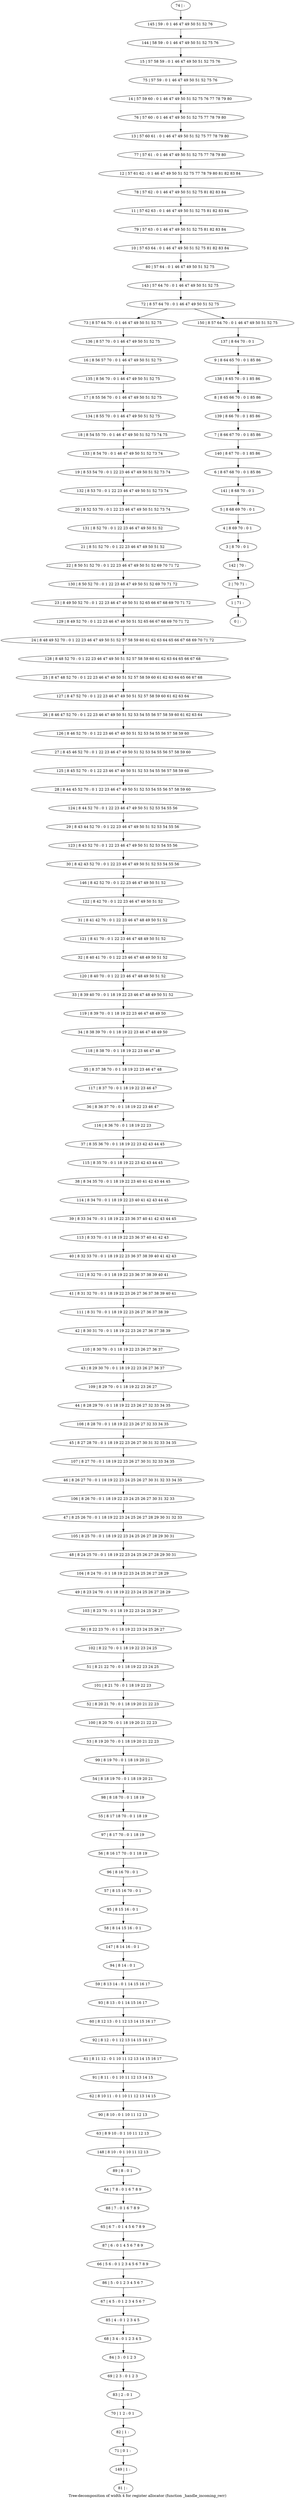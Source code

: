 digraph G {
graph [label="Tree-decomposition of width 4 for register allocator (function _handle_incoming_rerr)"]
0[label="0 | : "];
1[label="1 | 71 : "];
2[label="2 | 70 71 : "];
3[label="3 | 8 70 : 0 1 "];
4[label="4 | 8 69 70 : 0 1 "];
5[label="5 | 8 68 69 70 : 0 1 "];
6[label="6 | 8 67 68 70 : 0 1 85 86 "];
7[label="7 | 8 66 67 70 : 0 1 85 86 "];
8[label="8 | 8 65 66 70 : 0 1 85 86 "];
9[label="9 | 8 64 65 70 : 0 1 85 86 "];
10[label="10 | 57 63 64 : 0 1 46 47 49 50 51 52 75 81 82 83 84 "];
11[label="11 | 57 62 63 : 0 1 46 47 49 50 51 52 75 81 82 83 84 "];
12[label="12 | 57 61 62 : 0 1 46 47 49 50 51 52 75 77 78 79 80 81 82 83 84 "];
13[label="13 | 57 60 61 : 0 1 46 47 49 50 51 52 75 77 78 79 80 "];
14[label="14 | 57 59 60 : 0 1 46 47 49 50 51 52 75 76 77 78 79 80 "];
15[label="15 | 57 58 59 : 0 1 46 47 49 50 51 52 75 76 "];
16[label="16 | 8 56 57 70 : 0 1 46 47 49 50 51 52 75 "];
17[label="17 | 8 55 56 70 : 0 1 46 47 49 50 51 52 75 "];
18[label="18 | 8 54 55 70 : 0 1 46 47 49 50 51 52 73 74 75 "];
19[label="19 | 8 53 54 70 : 0 1 22 23 46 47 49 50 51 52 73 74 "];
20[label="20 | 8 52 53 70 : 0 1 22 23 46 47 49 50 51 52 73 74 "];
21[label="21 | 8 51 52 70 : 0 1 22 23 46 47 49 50 51 52 "];
22[label="22 | 8 50 51 52 70 : 0 1 22 23 46 47 49 50 51 52 69 70 71 72 "];
23[label="23 | 8 49 50 52 70 : 0 1 22 23 46 47 49 50 51 52 65 66 67 68 69 70 71 72 "];
24[label="24 | 8 48 49 52 70 : 0 1 22 23 46 47 49 50 51 52 57 58 59 60 61 62 63 64 65 66 67 68 69 70 71 72 "];
25[label="25 | 8 47 48 52 70 : 0 1 22 23 46 47 49 50 51 52 57 58 59 60 61 62 63 64 65 66 67 68 "];
26[label="26 | 8 46 47 52 70 : 0 1 22 23 46 47 49 50 51 52 53 54 55 56 57 58 59 60 61 62 63 64 "];
27[label="27 | 8 45 46 52 70 : 0 1 22 23 46 47 49 50 51 52 53 54 55 56 57 58 59 60 "];
28[label="28 | 8 44 45 52 70 : 0 1 22 23 46 47 49 50 51 52 53 54 55 56 57 58 59 60 "];
29[label="29 | 8 43 44 52 70 : 0 1 22 23 46 47 49 50 51 52 53 54 55 56 "];
30[label="30 | 8 42 43 52 70 : 0 1 22 23 46 47 49 50 51 52 53 54 55 56 "];
31[label="31 | 8 41 42 70 : 0 1 22 23 46 47 48 49 50 51 52 "];
32[label="32 | 8 40 41 70 : 0 1 22 23 46 47 48 49 50 51 52 "];
33[label="33 | 8 39 40 70 : 0 1 18 19 22 23 46 47 48 49 50 51 52 "];
34[label="34 | 8 38 39 70 : 0 1 18 19 22 23 46 47 48 49 50 "];
35[label="35 | 8 37 38 70 : 0 1 18 19 22 23 46 47 48 "];
36[label="36 | 8 36 37 70 : 0 1 18 19 22 23 46 47 "];
37[label="37 | 8 35 36 70 : 0 1 18 19 22 23 42 43 44 45 "];
38[label="38 | 8 34 35 70 : 0 1 18 19 22 23 40 41 42 43 44 45 "];
39[label="39 | 8 33 34 70 : 0 1 18 19 22 23 36 37 40 41 42 43 44 45 "];
40[label="40 | 8 32 33 70 : 0 1 18 19 22 23 36 37 38 39 40 41 42 43 "];
41[label="41 | 8 31 32 70 : 0 1 18 19 22 23 26 27 36 37 38 39 40 41 "];
42[label="42 | 8 30 31 70 : 0 1 18 19 22 23 26 27 36 37 38 39 "];
43[label="43 | 8 29 30 70 : 0 1 18 19 22 23 26 27 36 37 "];
44[label="44 | 8 28 29 70 : 0 1 18 19 22 23 26 27 32 33 34 35 "];
45[label="45 | 8 27 28 70 : 0 1 18 19 22 23 26 27 30 31 32 33 34 35 "];
46[label="46 | 8 26 27 70 : 0 1 18 19 22 23 24 25 26 27 30 31 32 33 34 35 "];
47[label="47 | 8 25 26 70 : 0 1 18 19 22 23 24 25 26 27 28 29 30 31 32 33 "];
48[label="48 | 8 24 25 70 : 0 1 18 19 22 23 24 25 26 27 28 29 30 31 "];
49[label="49 | 8 23 24 70 : 0 1 18 19 22 23 24 25 26 27 28 29 "];
50[label="50 | 8 22 23 70 : 0 1 18 19 22 23 24 25 26 27 "];
51[label="51 | 8 21 22 70 : 0 1 18 19 22 23 24 25 "];
52[label="52 | 8 20 21 70 : 0 1 18 19 20 21 22 23 "];
53[label="53 | 8 19 20 70 : 0 1 18 19 20 21 22 23 "];
54[label="54 | 8 18 19 70 : 0 1 18 19 20 21 "];
55[label="55 | 8 17 18 70 : 0 1 18 19 "];
56[label="56 | 8 16 17 70 : 0 1 18 19 "];
57[label="57 | 8 15 16 70 : 0 1 "];
58[label="58 | 8 14 15 16 : 0 1 "];
59[label="59 | 8 13 14 : 0 1 14 15 16 17 "];
60[label="60 | 8 12 13 : 0 1 12 13 14 15 16 17 "];
61[label="61 | 8 11 12 : 0 1 10 11 12 13 14 15 16 17 "];
62[label="62 | 8 10 11 : 0 1 10 11 12 13 14 15 "];
63[label="63 | 8 9 10 : 0 1 10 11 12 13 "];
64[label="64 | 7 8 : 0 1 6 7 8 9 "];
65[label="65 | 6 7 : 0 1 4 5 6 7 8 9 "];
66[label="66 | 5 6 : 0 1 2 3 4 5 6 7 8 9 "];
67[label="67 | 4 5 : 0 1 2 3 4 5 6 7 "];
68[label="68 | 3 4 : 0 1 2 3 4 5 "];
69[label="69 | 2 3 : 0 1 2 3 "];
70[label="70 | 1 2 : 0 1 "];
71[label="71 | 0 1 : "];
72[label="72 | 8 57 64 70 : 0 1 46 47 49 50 51 52 75 "];
73[label="73 | 8 57 64 70 : 0 1 46 47 49 50 51 52 75 "];
74[label="74 | : "];
75[label="75 | 57 59 : 0 1 46 47 49 50 51 52 75 76 "];
76[label="76 | 57 60 : 0 1 46 47 49 50 51 52 75 77 78 79 80 "];
77[label="77 | 57 61 : 0 1 46 47 49 50 51 52 75 77 78 79 80 "];
78[label="78 | 57 62 : 0 1 46 47 49 50 51 52 75 81 82 83 84 "];
79[label="79 | 57 63 : 0 1 46 47 49 50 51 52 75 81 82 83 84 "];
80[label="80 | 57 64 : 0 1 46 47 49 50 51 52 75 "];
81[label="81 | : "];
82[label="82 | 1 : "];
83[label="83 | 2 : 0 1 "];
84[label="84 | 3 : 0 1 2 3 "];
85[label="85 | 4 : 0 1 2 3 4 5 "];
86[label="86 | 5 : 0 1 2 3 4 5 6 7 "];
87[label="87 | 6 : 0 1 4 5 6 7 8 9 "];
88[label="88 | 7 : 0 1 6 7 8 9 "];
89[label="89 | 8 : 0 1 "];
90[label="90 | 8 10 : 0 1 10 11 12 13 "];
91[label="91 | 8 11 : 0 1 10 11 12 13 14 15 "];
92[label="92 | 8 12 : 0 1 12 13 14 15 16 17 "];
93[label="93 | 8 13 : 0 1 14 15 16 17 "];
94[label="94 | 8 14 : 0 1 "];
95[label="95 | 8 15 16 : 0 1 "];
96[label="96 | 8 16 70 : 0 1 "];
97[label="97 | 8 17 70 : 0 1 18 19 "];
98[label="98 | 8 18 70 : 0 1 18 19 "];
99[label="99 | 8 19 70 : 0 1 18 19 20 21 "];
100[label="100 | 8 20 70 : 0 1 18 19 20 21 22 23 "];
101[label="101 | 8 21 70 : 0 1 18 19 22 23 "];
102[label="102 | 8 22 70 : 0 1 18 19 22 23 24 25 "];
103[label="103 | 8 23 70 : 0 1 18 19 22 23 24 25 26 27 "];
104[label="104 | 8 24 70 : 0 1 18 19 22 23 24 25 26 27 28 29 "];
105[label="105 | 8 25 70 : 0 1 18 19 22 23 24 25 26 27 28 29 30 31 "];
106[label="106 | 8 26 70 : 0 1 18 19 22 23 24 25 26 27 30 31 32 33 "];
107[label="107 | 8 27 70 : 0 1 18 19 22 23 26 27 30 31 32 33 34 35 "];
108[label="108 | 8 28 70 : 0 1 18 19 22 23 26 27 32 33 34 35 "];
109[label="109 | 8 29 70 : 0 1 18 19 22 23 26 27 "];
110[label="110 | 8 30 70 : 0 1 18 19 22 23 26 27 36 37 "];
111[label="111 | 8 31 70 : 0 1 18 19 22 23 26 27 36 37 38 39 "];
112[label="112 | 8 32 70 : 0 1 18 19 22 23 36 37 38 39 40 41 "];
113[label="113 | 8 33 70 : 0 1 18 19 22 23 36 37 40 41 42 43 "];
114[label="114 | 8 34 70 : 0 1 18 19 22 23 40 41 42 43 44 45 "];
115[label="115 | 8 35 70 : 0 1 18 19 22 23 42 43 44 45 "];
116[label="116 | 8 36 70 : 0 1 18 19 22 23 "];
117[label="117 | 8 37 70 : 0 1 18 19 22 23 46 47 "];
118[label="118 | 8 38 70 : 0 1 18 19 22 23 46 47 48 "];
119[label="119 | 8 39 70 : 0 1 18 19 22 23 46 47 48 49 50 "];
120[label="120 | 8 40 70 : 0 1 22 23 46 47 48 49 50 51 52 "];
121[label="121 | 8 41 70 : 0 1 22 23 46 47 48 49 50 51 52 "];
122[label="122 | 8 42 70 : 0 1 22 23 46 47 49 50 51 52 "];
123[label="123 | 8 43 52 70 : 0 1 22 23 46 47 49 50 51 52 53 54 55 56 "];
124[label="124 | 8 44 52 70 : 0 1 22 23 46 47 49 50 51 52 53 54 55 56 "];
125[label="125 | 8 45 52 70 : 0 1 22 23 46 47 49 50 51 52 53 54 55 56 57 58 59 60 "];
126[label="126 | 8 46 52 70 : 0 1 22 23 46 47 49 50 51 52 53 54 55 56 57 58 59 60 "];
127[label="127 | 8 47 52 70 : 0 1 22 23 46 47 49 50 51 52 57 58 59 60 61 62 63 64 "];
128[label="128 | 8 48 52 70 : 0 1 22 23 46 47 49 50 51 52 57 58 59 60 61 62 63 64 65 66 67 68 "];
129[label="129 | 8 49 52 70 : 0 1 22 23 46 47 49 50 51 52 65 66 67 68 69 70 71 72 "];
130[label="130 | 8 50 52 70 : 0 1 22 23 46 47 49 50 51 52 69 70 71 72 "];
131[label="131 | 8 52 70 : 0 1 22 23 46 47 49 50 51 52 "];
132[label="132 | 8 53 70 : 0 1 22 23 46 47 49 50 51 52 73 74 "];
133[label="133 | 8 54 70 : 0 1 46 47 49 50 51 52 73 74 "];
134[label="134 | 8 55 70 : 0 1 46 47 49 50 51 52 75 "];
135[label="135 | 8 56 70 : 0 1 46 47 49 50 51 52 75 "];
136[label="136 | 8 57 70 : 0 1 46 47 49 50 51 52 75 "];
137[label="137 | 8 64 70 : 0 1 "];
138[label="138 | 8 65 70 : 0 1 85 86 "];
139[label="139 | 8 66 70 : 0 1 85 86 "];
140[label="140 | 8 67 70 : 0 1 85 86 "];
141[label="141 | 8 68 70 : 0 1 "];
142[label="142 | 70 : "];
143[label="143 | 57 64 70 : 0 1 46 47 49 50 51 52 75 "];
144[label="144 | 58 59 : 0 1 46 47 49 50 51 52 75 76 "];
145[label="145 | 59 : 0 1 46 47 49 50 51 52 76 "];
146[label="146 | 8 42 52 70 : 0 1 22 23 46 47 49 50 51 52 "];
147[label="147 | 8 14 16 : 0 1 "];
148[label="148 | 8 10 : 0 1 10 11 12 13 "];
149[label="149 | 1 : "];
150[label="150 | 8 57 64 70 : 0 1 46 47 49 50 51 52 75 "];
21->22 ;
82->71 ;
70->82 ;
83->70 ;
69->83 ;
84->69 ;
68->84 ;
85->68 ;
67->85 ;
86->67 ;
66->86 ;
87->66 ;
65->87 ;
88->65 ;
64->88 ;
89->64 ;
90->63 ;
62->90 ;
91->62 ;
61->91 ;
92->61 ;
60->92 ;
93->60 ;
59->93 ;
94->59 ;
95->58 ;
57->95 ;
96->57 ;
56->96 ;
97->56 ;
55->97 ;
98->55 ;
54->98 ;
99->54 ;
53->99 ;
100->53 ;
52->100 ;
101->52 ;
51->101 ;
102->51 ;
50->102 ;
103->50 ;
49->103 ;
104->49 ;
48->104 ;
105->48 ;
47->105 ;
106->47 ;
46->106 ;
107->46 ;
45->107 ;
108->45 ;
44->108 ;
109->44 ;
43->109 ;
110->43 ;
42->110 ;
111->42 ;
41->111 ;
112->41 ;
40->112 ;
113->40 ;
39->113 ;
114->39 ;
38->114 ;
115->38 ;
37->115 ;
116->37 ;
36->116 ;
117->36 ;
35->117 ;
118->35 ;
34->118 ;
119->34 ;
33->119 ;
120->33 ;
32->120 ;
121->32 ;
31->121 ;
122->31 ;
123->30 ;
29->123 ;
124->29 ;
28->124 ;
125->28 ;
27->125 ;
126->27 ;
26->126 ;
127->26 ;
25->127 ;
128->25 ;
24->128 ;
129->24 ;
23->129 ;
130->23 ;
22->130 ;
131->21 ;
20->131 ;
132->20 ;
19->132 ;
133->19 ;
18->133 ;
134->18 ;
17->134 ;
135->17 ;
16->135 ;
136->16 ;
73->136 ;
146->122 ;
30->146 ;
147->94 ;
58->147 ;
148->89 ;
63->148 ;
149->81 ;
71->149 ;
74->145 ;
145->144 ;
144->15 ;
15->75 ;
75->14 ;
14->76 ;
76->13 ;
13->77 ;
77->12 ;
12->78 ;
78->11 ;
11->79 ;
79->10 ;
10->80 ;
80->143 ;
143->72 ;
137->9 ;
9->138 ;
138->8 ;
8->139 ;
139->7 ;
7->140 ;
140->6 ;
6->141 ;
141->5 ;
5->4 ;
4->3 ;
3->142 ;
142->2 ;
2->1 ;
1->0 ;
150->137 ;
72->73 ;
72->150 ;
}
